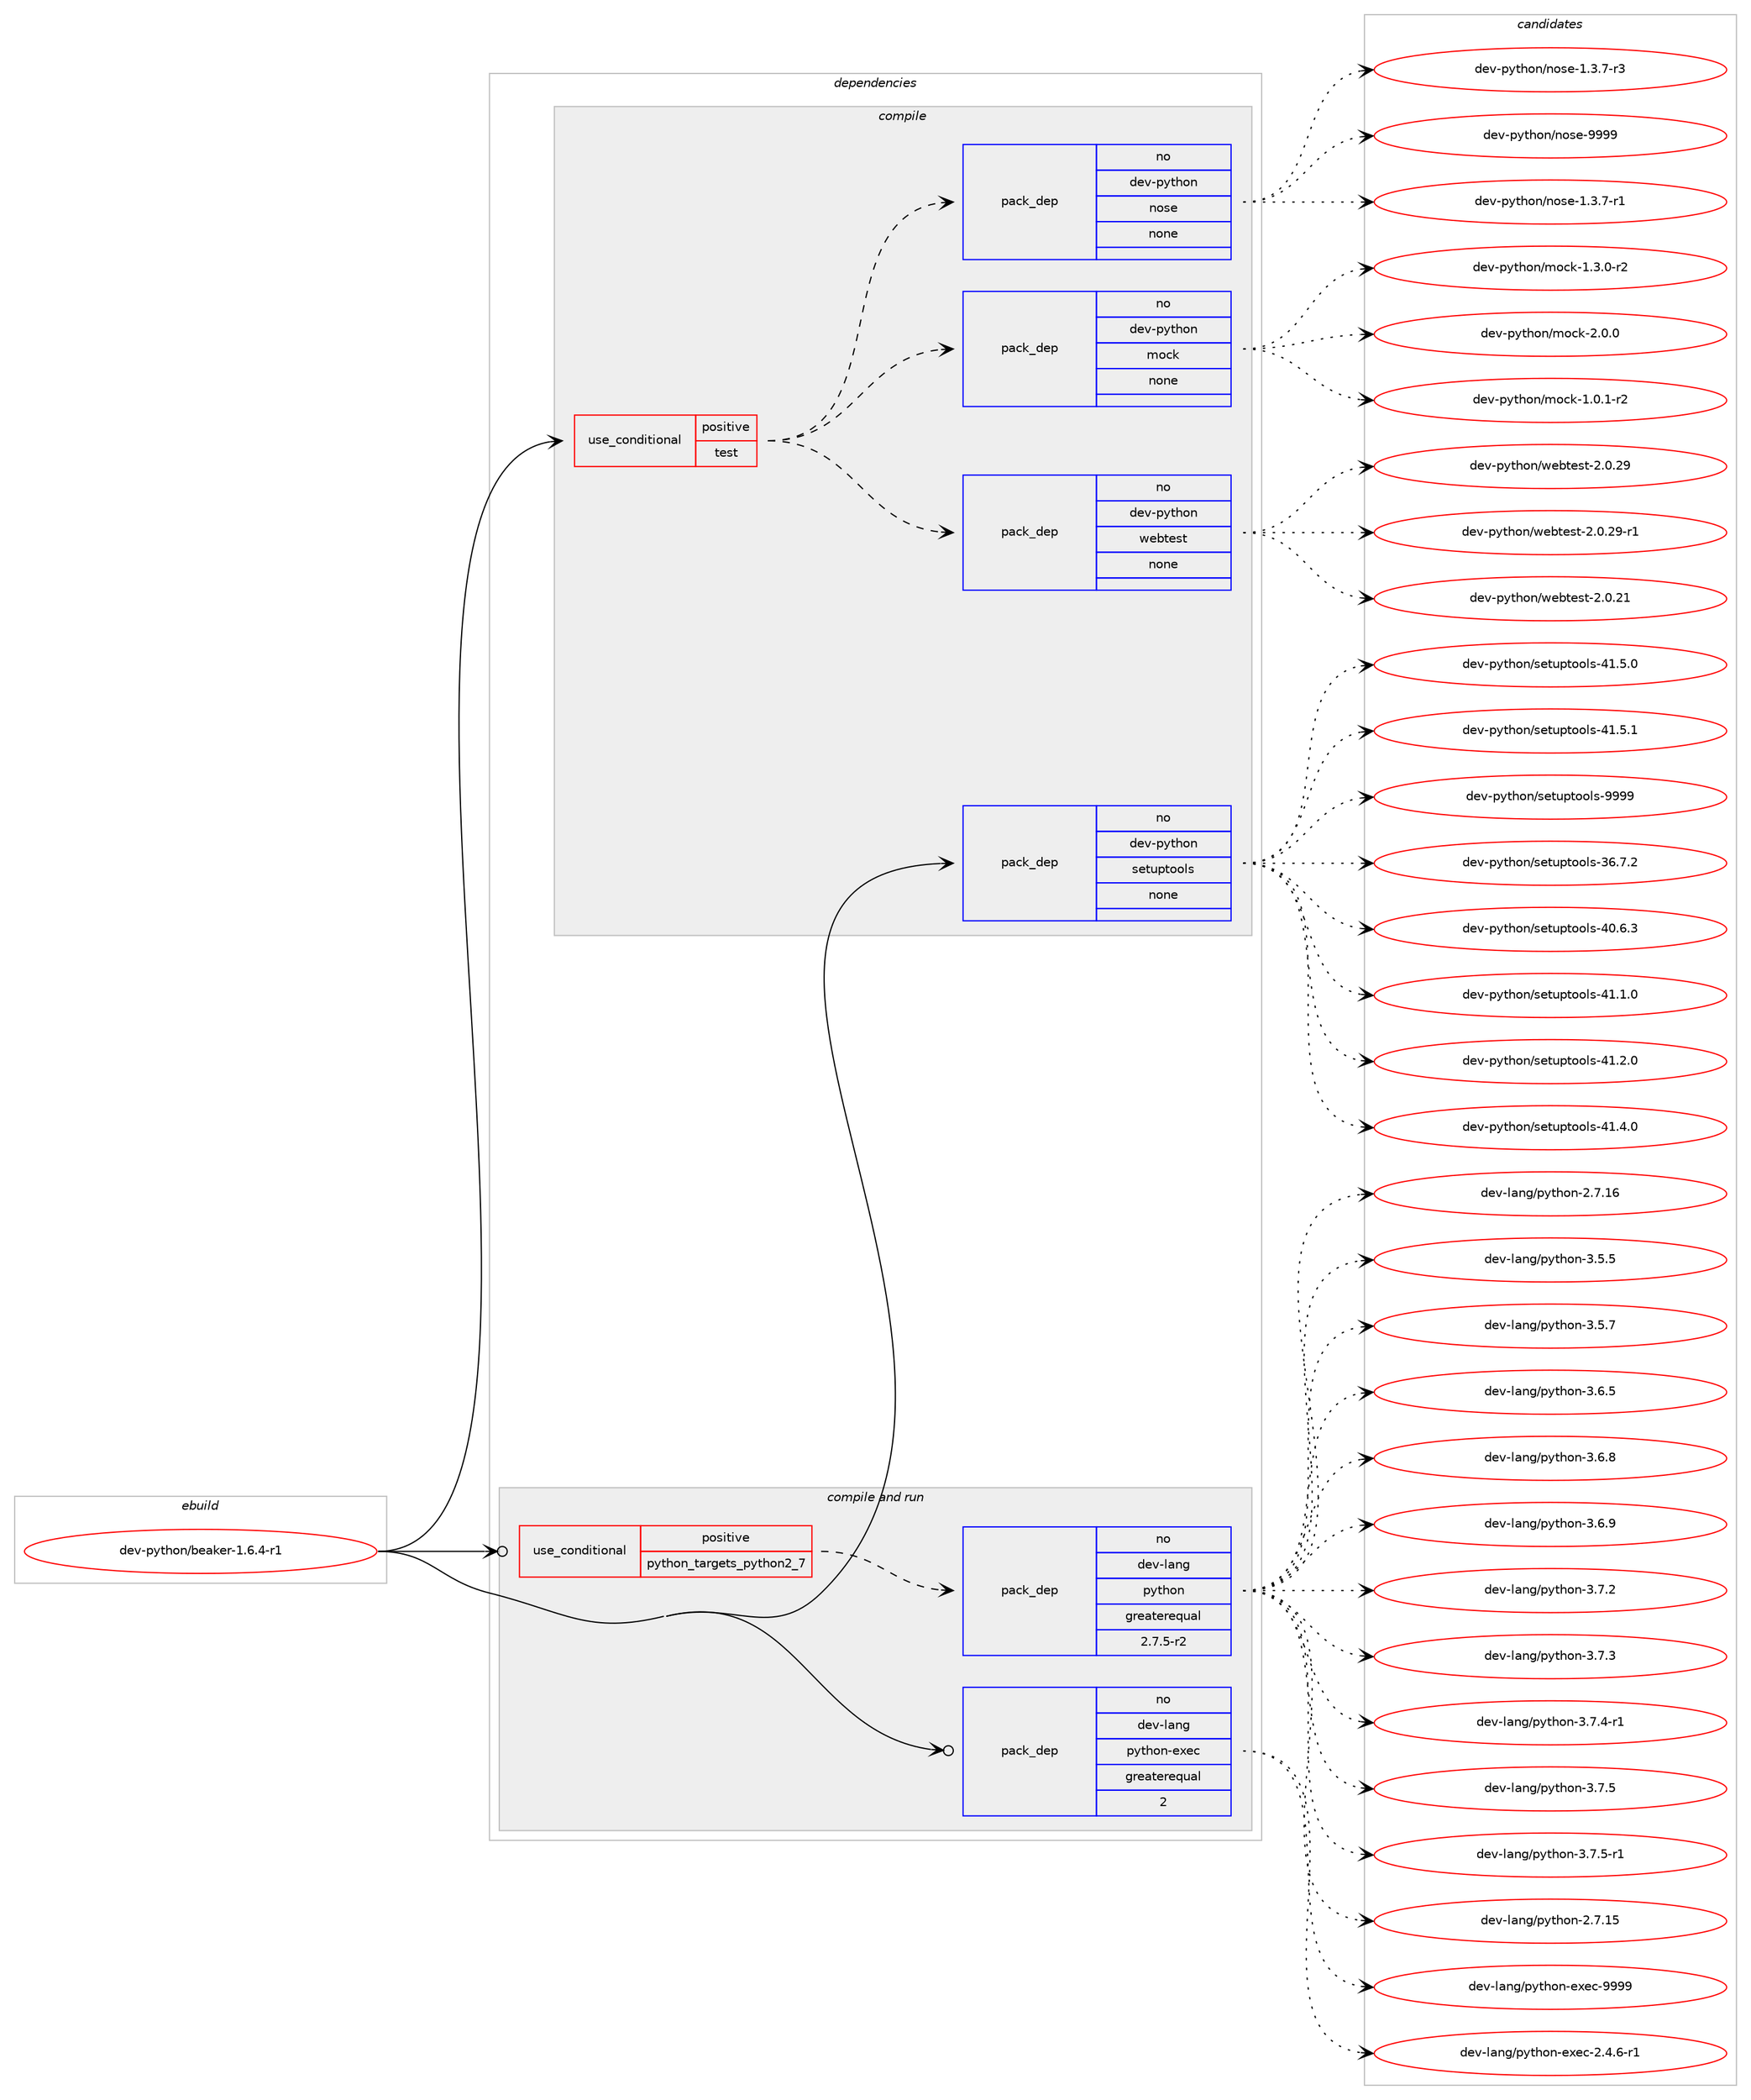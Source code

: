 digraph prolog {

# *************
# Graph options
# *************

newrank=true;
concentrate=true;
compound=true;
graph [rankdir=LR,fontname=Helvetica,fontsize=10,ranksep=1.5];#, ranksep=2.5, nodesep=0.2];
edge  [arrowhead=vee];
node  [fontname=Helvetica,fontsize=10];

# **********
# The ebuild
# **********

subgraph cluster_leftcol {
color=gray;
rank=same;
label=<<i>ebuild</i>>;
id [label="dev-python/beaker-1.6.4-r1", color=red, width=4, href="../dev-python/beaker-1.6.4-r1.svg"];
}

# ****************
# The dependencies
# ****************

subgraph cluster_midcol {
color=gray;
label=<<i>dependencies</i>>;
subgraph cluster_compile {
fillcolor="#eeeeee";
style=filled;
label=<<i>compile</i>>;
subgraph cond136793 {
dependency596479 [label=<<TABLE BORDER="0" CELLBORDER="1" CELLSPACING="0" CELLPADDING="4"><TR><TD ROWSPAN="3" CELLPADDING="10">use_conditional</TD></TR><TR><TD>positive</TD></TR><TR><TD>test</TD></TR></TABLE>>, shape=none, color=red];
subgraph pack447912 {
dependency596480 [label=<<TABLE BORDER="0" CELLBORDER="1" CELLSPACING="0" CELLPADDING="4" WIDTH="220"><TR><TD ROWSPAN="6" CELLPADDING="30">pack_dep</TD></TR><TR><TD WIDTH="110">no</TD></TR><TR><TD>dev-python</TD></TR><TR><TD>mock</TD></TR><TR><TD>none</TD></TR><TR><TD></TD></TR></TABLE>>, shape=none, color=blue];
}
dependency596479:e -> dependency596480:w [weight=20,style="dashed",arrowhead="vee"];
subgraph pack447913 {
dependency596481 [label=<<TABLE BORDER="0" CELLBORDER="1" CELLSPACING="0" CELLPADDING="4" WIDTH="220"><TR><TD ROWSPAN="6" CELLPADDING="30">pack_dep</TD></TR><TR><TD WIDTH="110">no</TD></TR><TR><TD>dev-python</TD></TR><TR><TD>nose</TD></TR><TR><TD>none</TD></TR><TR><TD></TD></TR></TABLE>>, shape=none, color=blue];
}
dependency596479:e -> dependency596481:w [weight=20,style="dashed",arrowhead="vee"];
subgraph pack447914 {
dependency596482 [label=<<TABLE BORDER="0" CELLBORDER="1" CELLSPACING="0" CELLPADDING="4" WIDTH="220"><TR><TD ROWSPAN="6" CELLPADDING="30">pack_dep</TD></TR><TR><TD WIDTH="110">no</TD></TR><TR><TD>dev-python</TD></TR><TR><TD>webtest</TD></TR><TR><TD>none</TD></TR><TR><TD></TD></TR></TABLE>>, shape=none, color=blue];
}
dependency596479:e -> dependency596482:w [weight=20,style="dashed",arrowhead="vee"];
}
id:e -> dependency596479:w [weight=20,style="solid",arrowhead="vee"];
subgraph pack447915 {
dependency596483 [label=<<TABLE BORDER="0" CELLBORDER="1" CELLSPACING="0" CELLPADDING="4" WIDTH="220"><TR><TD ROWSPAN="6" CELLPADDING="30">pack_dep</TD></TR><TR><TD WIDTH="110">no</TD></TR><TR><TD>dev-python</TD></TR><TR><TD>setuptools</TD></TR><TR><TD>none</TD></TR><TR><TD></TD></TR></TABLE>>, shape=none, color=blue];
}
id:e -> dependency596483:w [weight=20,style="solid",arrowhead="vee"];
}
subgraph cluster_compileandrun {
fillcolor="#eeeeee";
style=filled;
label=<<i>compile and run</i>>;
subgraph cond136794 {
dependency596484 [label=<<TABLE BORDER="0" CELLBORDER="1" CELLSPACING="0" CELLPADDING="4"><TR><TD ROWSPAN="3" CELLPADDING="10">use_conditional</TD></TR><TR><TD>positive</TD></TR><TR><TD>python_targets_python2_7</TD></TR></TABLE>>, shape=none, color=red];
subgraph pack447916 {
dependency596485 [label=<<TABLE BORDER="0" CELLBORDER="1" CELLSPACING="0" CELLPADDING="4" WIDTH="220"><TR><TD ROWSPAN="6" CELLPADDING="30">pack_dep</TD></TR><TR><TD WIDTH="110">no</TD></TR><TR><TD>dev-lang</TD></TR><TR><TD>python</TD></TR><TR><TD>greaterequal</TD></TR><TR><TD>2.7.5-r2</TD></TR></TABLE>>, shape=none, color=blue];
}
dependency596484:e -> dependency596485:w [weight=20,style="dashed",arrowhead="vee"];
}
id:e -> dependency596484:w [weight=20,style="solid",arrowhead="odotvee"];
subgraph pack447917 {
dependency596486 [label=<<TABLE BORDER="0" CELLBORDER="1" CELLSPACING="0" CELLPADDING="4" WIDTH="220"><TR><TD ROWSPAN="6" CELLPADDING="30">pack_dep</TD></TR><TR><TD WIDTH="110">no</TD></TR><TR><TD>dev-lang</TD></TR><TR><TD>python-exec</TD></TR><TR><TD>greaterequal</TD></TR><TR><TD>2</TD></TR></TABLE>>, shape=none, color=blue];
}
id:e -> dependency596486:w [weight=20,style="solid",arrowhead="odotvee"];
}
subgraph cluster_run {
fillcolor="#eeeeee";
style=filled;
label=<<i>run</i>>;
}
}

# **************
# The candidates
# **************

subgraph cluster_choices {
rank=same;
color=gray;
label=<<i>candidates</i>>;

subgraph choice447912 {
color=black;
nodesep=1;
choice1001011184511212111610411111047109111991074549464846494511450 [label="dev-python/mock-1.0.1-r2", color=red, width=4,href="../dev-python/mock-1.0.1-r2.svg"];
choice1001011184511212111610411111047109111991074549465146484511450 [label="dev-python/mock-1.3.0-r2", color=red, width=4,href="../dev-python/mock-1.3.0-r2.svg"];
choice100101118451121211161041111104710911199107455046484648 [label="dev-python/mock-2.0.0", color=red, width=4,href="../dev-python/mock-2.0.0.svg"];
dependency596480:e -> choice1001011184511212111610411111047109111991074549464846494511450:w [style=dotted,weight="100"];
dependency596480:e -> choice1001011184511212111610411111047109111991074549465146484511450:w [style=dotted,weight="100"];
dependency596480:e -> choice100101118451121211161041111104710911199107455046484648:w [style=dotted,weight="100"];
}
subgraph choice447913 {
color=black;
nodesep=1;
choice10010111845112121116104111110471101111151014549465146554511449 [label="dev-python/nose-1.3.7-r1", color=red, width=4,href="../dev-python/nose-1.3.7-r1.svg"];
choice10010111845112121116104111110471101111151014549465146554511451 [label="dev-python/nose-1.3.7-r3", color=red, width=4,href="../dev-python/nose-1.3.7-r3.svg"];
choice10010111845112121116104111110471101111151014557575757 [label="dev-python/nose-9999", color=red, width=4,href="../dev-python/nose-9999.svg"];
dependency596481:e -> choice10010111845112121116104111110471101111151014549465146554511449:w [style=dotted,weight="100"];
dependency596481:e -> choice10010111845112121116104111110471101111151014549465146554511451:w [style=dotted,weight="100"];
dependency596481:e -> choice10010111845112121116104111110471101111151014557575757:w [style=dotted,weight="100"];
}
subgraph choice447914 {
color=black;
nodesep=1;
choice10010111845112121116104111110471191019811610111511645504648465049 [label="dev-python/webtest-2.0.21", color=red, width=4,href="../dev-python/webtest-2.0.21.svg"];
choice10010111845112121116104111110471191019811610111511645504648465057 [label="dev-python/webtest-2.0.29", color=red, width=4,href="../dev-python/webtest-2.0.29.svg"];
choice100101118451121211161041111104711910198116101115116455046484650574511449 [label="dev-python/webtest-2.0.29-r1", color=red, width=4,href="../dev-python/webtest-2.0.29-r1.svg"];
dependency596482:e -> choice10010111845112121116104111110471191019811610111511645504648465049:w [style=dotted,weight="100"];
dependency596482:e -> choice10010111845112121116104111110471191019811610111511645504648465057:w [style=dotted,weight="100"];
dependency596482:e -> choice100101118451121211161041111104711910198116101115116455046484650574511449:w [style=dotted,weight="100"];
}
subgraph choice447915 {
color=black;
nodesep=1;
choice100101118451121211161041111104711510111611711211611111110811545515446554650 [label="dev-python/setuptools-36.7.2", color=red, width=4,href="../dev-python/setuptools-36.7.2.svg"];
choice100101118451121211161041111104711510111611711211611111110811545524846544651 [label="dev-python/setuptools-40.6.3", color=red, width=4,href="../dev-python/setuptools-40.6.3.svg"];
choice100101118451121211161041111104711510111611711211611111110811545524946494648 [label="dev-python/setuptools-41.1.0", color=red, width=4,href="../dev-python/setuptools-41.1.0.svg"];
choice100101118451121211161041111104711510111611711211611111110811545524946504648 [label="dev-python/setuptools-41.2.0", color=red, width=4,href="../dev-python/setuptools-41.2.0.svg"];
choice100101118451121211161041111104711510111611711211611111110811545524946524648 [label="dev-python/setuptools-41.4.0", color=red, width=4,href="../dev-python/setuptools-41.4.0.svg"];
choice100101118451121211161041111104711510111611711211611111110811545524946534648 [label="dev-python/setuptools-41.5.0", color=red, width=4,href="../dev-python/setuptools-41.5.0.svg"];
choice100101118451121211161041111104711510111611711211611111110811545524946534649 [label="dev-python/setuptools-41.5.1", color=red, width=4,href="../dev-python/setuptools-41.5.1.svg"];
choice10010111845112121116104111110471151011161171121161111111081154557575757 [label="dev-python/setuptools-9999", color=red, width=4,href="../dev-python/setuptools-9999.svg"];
dependency596483:e -> choice100101118451121211161041111104711510111611711211611111110811545515446554650:w [style=dotted,weight="100"];
dependency596483:e -> choice100101118451121211161041111104711510111611711211611111110811545524846544651:w [style=dotted,weight="100"];
dependency596483:e -> choice100101118451121211161041111104711510111611711211611111110811545524946494648:w [style=dotted,weight="100"];
dependency596483:e -> choice100101118451121211161041111104711510111611711211611111110811545524946504648:w [style=dotted,weight="100"];
dependency596483:e -> choice100101118451121211161041111104711510111611711211611111110811545524946524648:w [style=dotted,weight="100"];
dependency596483:e -> choice100101118451121211161041111104711510111611711211611111110811545524946534648:w [style=dotted,weight="100"];
dependency596483:e -> choice100101118451121211161041111104711510111611711211611111110811545524946534649:w [style=dotted,weight="100"];
dependency596483:e -> choice10010111845112121116104111110471151011161171121161111111081154557575757:w [style=dotted,weight="100"];
}
subgraph choice447916 {
color=black;
nodesep=1;
choice10010111845108971101034711212111610411111045504655464953 [label="dev-lang/python-2.7.15", color=red, width=4,href="../dev-lang/python-2.7.15.svg"];
choice10010111845108971101034711212111610411111045504655464954 [label="dev-lang/python-2.7.16", color=red, width=4,href="../dev-lang/python-2.7.16.svg"];
choice100101118451089711010347112121116104111110455146534653 [label="dev-lang/python-3.5.5", color=red, width=4,href="../dev-lang/python-3.5.5.svg"];
choice100101118451089711010347112121116104111110455146534655 [label="dev-lang/python-3.5.7", color=red, width=4,href="../dev-lang/python-3.5.7.svg"];
choice100101118451089711010347112121116104111110455146544653 [label="dev-lang/python-3.6.5", color=red, width=4,href="../dev-lang/python-3.6.5.svg"];
choice100101118451089711010347112121116104111110455146544656 [label="dev-lang/python-3.6.8", color=red, width=4,href="../dev-lang/python-3.6.8.svg"];
choice100101118451089711010347112121116104111110455146544657 [label="dev-lang/python-3.6.9", color=red, width=4,href="../dev-lang/python-3.6.9.svg"];
choice100101118451089711010347112121116104111110455146554650 [label="dev-lang/python-3.7.2", color=red, width=4,href="../dev-lang/python-3.7.2.svg"];
choice100101118451089711010347112121116104111110455146554651 [label="dev-lang/python-3.7.3", color=red, width=4,href="../dev-lang/python-3.7.3.svg"];
choice1001011184510897110103471121211161041111104551465546524511449 [label="dev-lang/python-3.7.4-r1", color=red, width=4,href="../dev-lang/python-3.7.4-r1.svg"];
choice100101118451089711010347112121116104111110455146554653 [label="dev-lang/python-3.7.5", color=red, width=4,href="../dev-lang/python-3.7.5.svg"];
choice1001011184510897110103471121211161041111104551465546534511449 [label="dev-lang/python-3.7.5-r1", color=red, width=4,href="../dev-lang/python-3.7.5-r1.svg"];
dependency596485:e -> choice10010111845108971101034711212111610411111045504655464953:w [style=dotted,weight="100"];
dependency596485:e -> choice10010111845108971101034711212111610411111045504655464954:w [style=dotted,weight="100"];
dependency596485:e -> choice100101118451089711010347112121116104111110455146534653:w [style=dotted,weight="100"];
dependency596485:e -> choice100101118451089711010347112121116104111110455146534655:w [style=dotted,weight="100"];
dependency596485:e -> choice100101118451089711010347112121116104111110455146544653:w [style=dotted,weight="100"];
dependency596485:e -> choice100101118451089711010347112121116104111110455146544656:w [style=dotted,weight="100"];
dependency596485:e -> choice100101118451089711010347112121116104111110455146544657:w [style=dotted,weight="100"];
dependency596485:e -> choice100101118451089711010347112121116104111110455146554650:w [style=dotted,weight="100"];
dependency596485:e -> choice100101118451089711010347112121116104111110455146554651:w [style=dotted,weight="100"];
dependency596485:e -> choice1001011184510897110103471121211161041111104551465546524511449:w [style=dotted,weight="100"];
dependency596485:e -> choice100101118451089711010347112121116104111110455146554653:w [style=dotted,weight="100"];
dependency596485:e -> choice1001011184510897110103471121211161041111104551465546534511449:w [style=dotted,weight="100"];
}
subgraph choice447917 {
color=black;
nodesep=1;
choice10010111845108971101034711212111610411111045101120101994550465246544511449 [label="dev-lang/python-exec-2.4.6-r1", color=red, width=4,href="../dev-lang/python-exec-2.4.6-r1.svg"];
choice10010111845108971101034711212111610411111045101120101994557575757 [label="dev-lang/python-exec-9999", color=red, width=4,href="../dev-lang/python-exec-9999.svg"];
dependency596486:e -> choice10010111845108971101034711212111610411111045101120101994550465246544511449:w [style=dotted,weight="100"];
dependency596486:e -> choice10010111845108971101034711212111610411111045101120101994557575757:w [style=dotted,weight="100"];
}
}

}
